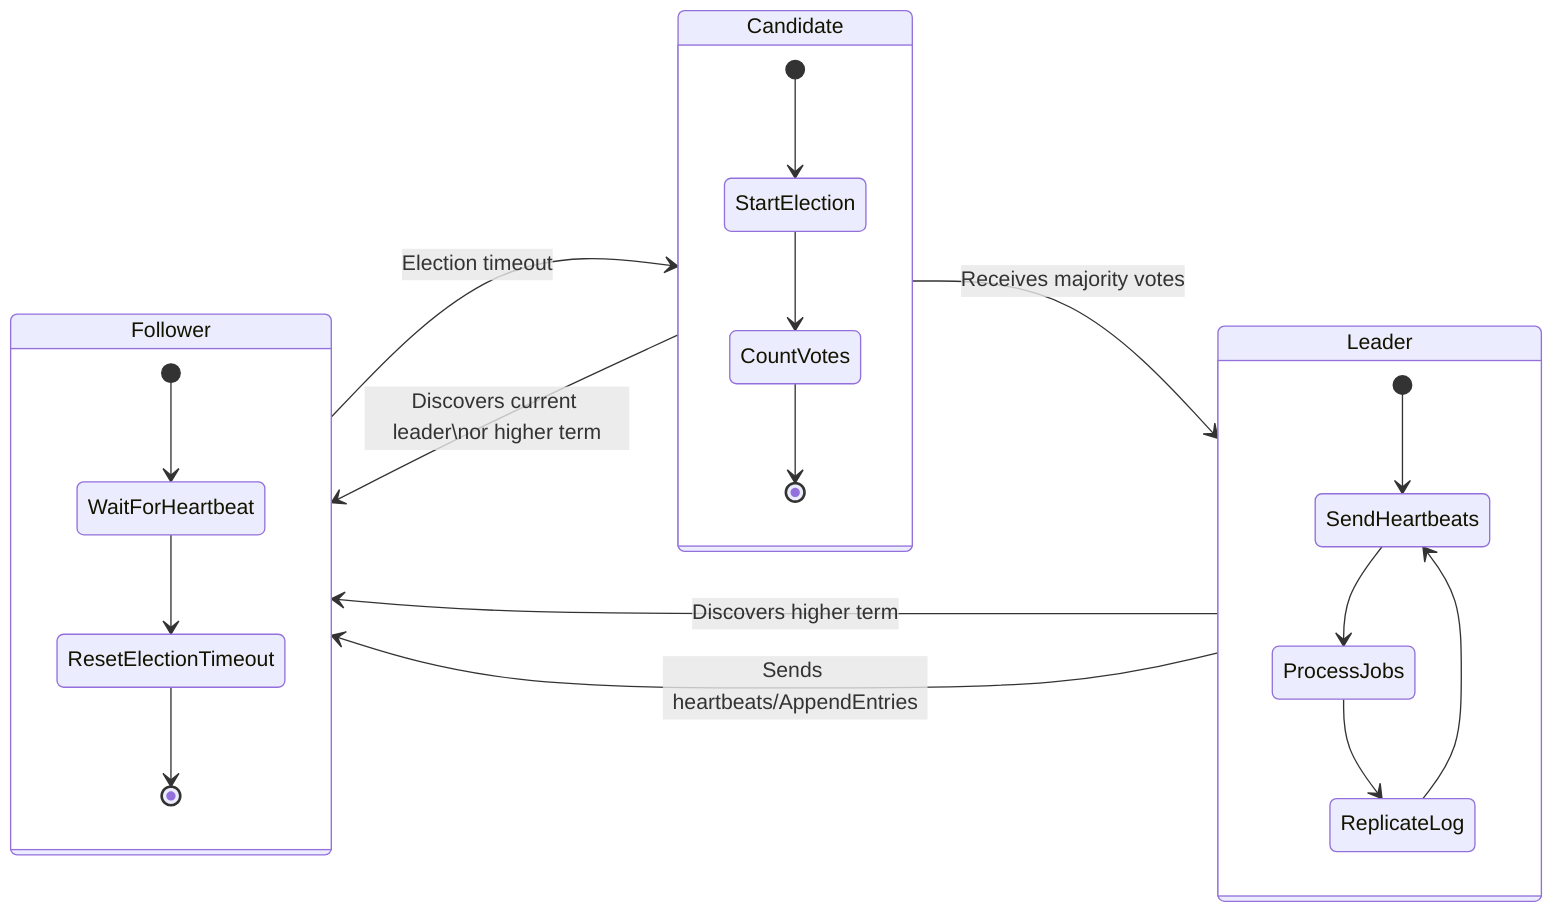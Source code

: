 stateDiagram-v2
    direction LR
    Follower --> Candidate: Election timeout
    Candidate --> Leader: Receives majority votes
    Candidate --> Follower: Discovers current leader\nor higher term
    Leader --> Follower: Discovers higher term
    
    Leader --> Follower: Sends heartbeats/AppendEntries
    
    state Leader {
        [*] --> SendHeartbeats
        SendHeartbeats --> ProcessJobs
        ProcessJobs --> ReplicateLog
        ReplicateLog --> SendHeartbeats
    }
    
    state Candidate {
        [*] --> StartElection
        StartElection --> CountVotes
        CountVotes --> [*]
    }
    
    state Follower {
        [*] --> WaitForHeartbeat
        WaitForHeartbeat --> ResetElectionTimeout
        ResetElectionTimeout --> [*]
    }